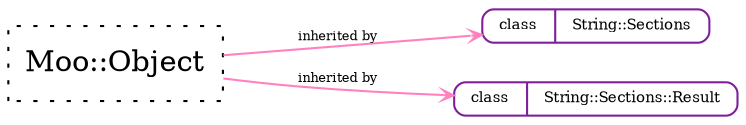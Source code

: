 strict digraph Perl {
	graph [compound=1, concentrate=1, overlap=false, rankdir=LR, ranksep=1, smoothing=triangle, splines=spline];
	node [label="\N", shape=record, style=dotted];
	edge [minlen=1];
	"Moo::Object" [label="<port1> Moo::Object"];
	"String::Sections" [label="{{<port1> class}|<port2> String::Sections}", shape=Mrecord, style=solid, color="#7e1e9c", fontsize=7, height="0.1"];
	"String::Sections::Result" [label="{{<port1> class}|<port2> String::Sections::Result}", shape=Mrecord, style=solid, color="#7e1e9c", fontsize=7, height="0.1"];
	"Moo::Object" -> "String::Sections" [arrowhead=open, arrowsize="0.5", color="#ff81c0", dir=forward, fontsize=6, headclip=1, label="inherited by", samehead=head, tailclip=1, weight=10];
	"Moo::Object" -> "String::Sections::Result" [arrowhead=open, arrowsize="0.5", color="#ff81c0", dir=forward, fontsize=6, headclip=1, label="inherited by", samehead=head, tailclip=1, weight=10];
}
